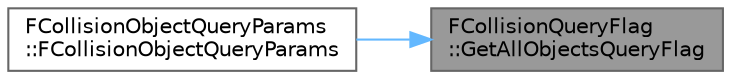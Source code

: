 digraph "FCollisionQueryFlag::GetAllObjectsQueryFlag"
{
 // INTERACTIVE_SVG=YES
 // LATEX_PDF_SIZE
  bgcolor="transparent";
  edge [fontname=Helvetica,fontsize=10,labelfontname=Helvetica,labelfontsize=10];
  node [fontname=Helvetica,fontsize=10,shape=box,height=0.2,width=0.4];
  rankdir="RL";
  Node1 [id="Node000001",label="FCollisionQueryFlag\l::GetAllObjectsQueryFlag",height=0.2,width=0.4,color="gray40", fillcolor="grey60", style="filled", fontcolor="black",tooltip=" "];
  Node1 -> Node2 [id="edge1_Node000001_Node000002",dir="back",color="steelblue1",style="solid",tooltip=" "];
  Node2 [id="Node000002",label="FCollisionObjectQueryParams\l::FCollisionObjectQueryParams",height=0.2,width=0.4,color="grey40", fillcolor="white", style="filled",URL="$dc/d93/structFCollisionObjectQueryParams.html#adb94bf964a826056439c3f435eb75594",tooltip=" "];
}
